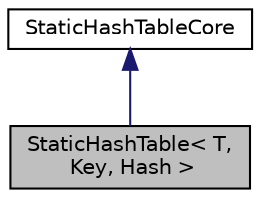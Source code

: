 digraph "StaticHashTable&lt; T, Key, Hash &gt;"
{
  bgcolor="transparent";
  edge [fontname="Helvetica",fontsize="10",labelfontname="Helvetica",labelfontsize="10"];
  node [fontname="Helvetica",fontsize="10",shape=record];
  Node1 [label="StaticHashTable\< T,\l Key, Hash \>",height=0.2,width=0.4,color="black", fillcolor="grey75", style="filled", fontcolor="black"];
  Node2 -> Node1 [dir="back",color="midnightblue",fontsize="10",style="solid",fontname="Helvetica"];
  Node2 [label="StaticHashTableCore",height=0.2,width=0.4,color="black",URL="$a02449.html",tooltip="Template-invariant bits for StaticHashTable. "];
}
